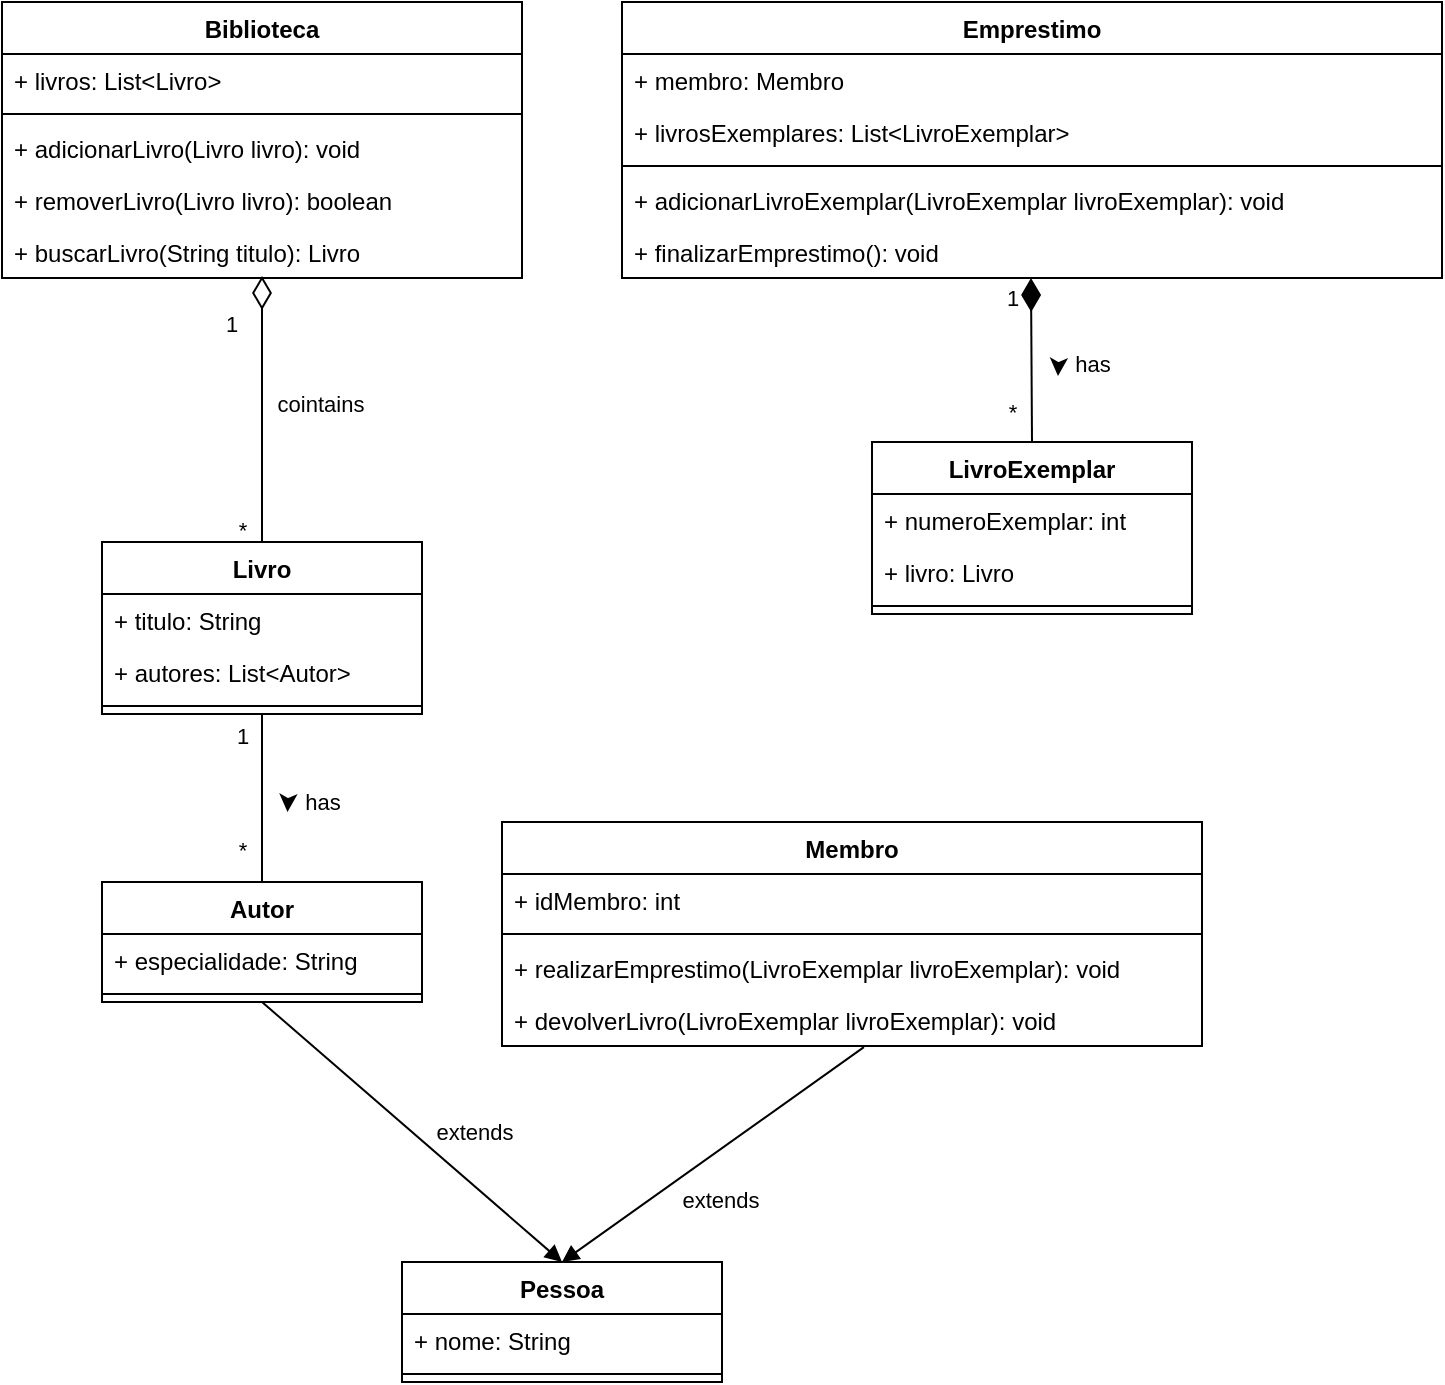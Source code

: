 <mxfile version="28.0.6">
  <diagram name="Página-1" id="kVUQI517vuP4fEj3X7kJ">
    <mxGraphModel dx="1668" dy="946" grid="1" gridSize="10" guides="1" tooltips="1" connect="1" arrows="1" fold="1" page="1" pageScale="1" pageWidth="827" pageHeight="1169" math="0" shadow="0">
      <root>
        <mxCell id="0" />
        <mxCell id="1" parent="0" />
        <mxCell id="fMsfALdBA6ke_qQs5L6Y-1" value="Biblioteca" style="swimlane;fontStyle=1;align=center;verticalAlign=top;childLayout=stackLayout;horizontal=1;startSize=26;horizontalStack=0;resizeParent=1;resizeParentMax=0;resizeLast=0;collapsible=1;marginBottom=0;whiteSpace=wrap;html=1;" vertex="1" parent="1">
          <mxGeometry x="40" y="40" width="260" height="138" as="geometry" />
        </mxCell>
        <mxCell id="fMsfALdBA6ke_qQs5L6Y-2" value="+ livros: List&amp;lt;Livro&amp;gt;" style="text;strokeColor=none;fillColor=none;align=left;verticalAlign=top;spacingLeft=4;spacingRight=4;overflow=hidden;rotatable=0;points=[[0,0.5],[1,0.5]];portConstraint=eastwest;whiteSpace=wrap;html=1;" vertex="1" parent="fMsfALdBA6ke_qQs5L6Y-1">
          <mxGeometry y="26" width="260" height="26" as="geometry" />
        </mxCell>
        <mxCell id="fMsfALdBA6ke_qQs5L6Y-3" value="" style="line;strokeWidth=1;fillColor=none;align=left;verticalAlign=middle;spacingTop=-1;spacingLeft=3;spacingRight=3;rotatable=0;labelPosition=right;points=[];portConstraint=eastwest;strokeColor=inherit;" vertex="1" parent="fMsfALdBA6ke_qQs5L6Y-1">
          <mxGeometry y="52" width="260" height="8" as="geometry" />
        </mxCell>
        <mxCell id="fMsfALdBA6ke_qQs5L6Y-4" value="+ adicionarLivro(Livro livro): void" style="text;strokeColor=none;fillColor=none;align=left;verticalAlign=top;spacingLeft=4;spacingRight=4;overflow=hidden;rotatable=0;points=[[0,0.5],[1,0.5]];portConstraint=eastwest;whiteSpace=wrap;html=1;" vertex="1" parent="fMsfALdBA6ke_qQs5L6Y-1">
          <mxGeometry y="60" width="260" height="26" as="geometry" />
        </mxCell>
        <mxCell id="fMsfALdBA6ke_qQs5L6Y-5" value="+ removerLivro(Livro livro): boolean" style="text;strokeColor=none;fillColor=none;align=left;verticalAlign=top;spacingLeft=4;spacingRight=4;overflow=hidden;rotatable=0;points=[[0,0.5],[1,0.5]];portConstraint=eastwest;whiteSpace=wrap;html=1;" vertex="1" parent="fMsfALdBA6ke_qQs5L6Y-1">
          <mxGeometry y="86" width="260" height="26" as="geometry" />
        </mxCell>
        <mxCell id="fMsfALdBA6ke_qQs5L6Y-6" value="+ buscarLivro(String titulo): Livro" style="text;strokeColor=none;fillColor=none;align=left;verticalAlign=top;spacingLeft=4;spacingRight=4;overflow=hidden;rotatable=0;points=[[0,0.5],[1,0.5]];portConstraint=eastwest;whiteSpace=wrap;html=1;" vertex="1" parent="fMsfALdBA6ke_qQs5L6Y-1">
          <mxGeometry y="112" width="260" height="26" as="geometry" />
        </mxCell>
        <mxCell id="fMsfALdBA6ke_qQs5L6Y-7" value="1" style="endArrow=none;html=1;endSize=12;startArrow=diamondThin;startSize=14;startFill=0;edgeStyle=orthogonalEdgeStyle;align=left;verticalAlign=bottom;rounded=0;exitX=0.5;exitY=0.962;exitDx=0;exitDy=0;exitPerimeter=0;endFill=0;" edge="1" parent="1" source="fMsfALdBA6ke_qQs5L6Y-6">
          <mxGeometry x="-0.506" y="-20" relative="1" as="geometry">
            <mxPoint x="180" y="290" as="sourcePoint" />
            <mxPoint x="170" y="310" as="targetPoint" />
            <mxPoint as="offset" />
          </mxGeometry>
        </mxCell>
        <mxCell id="fMsfALdBA6ke_qQs5L6Y-8" value="cointains" style="edgeLabel;html=1;align=center;verticalAlign=middle;resizable=0;points=[];" vertex="1" connectable="0" parent="fMsfALdBA6ke_qQs5L6Y-7">
          <mxGeometry x="0.812" y="1" relative="1" as="geometry">
            <mxPoint x="28" y="-57" as="offset" />
          </mxGeometry>
        </mxCell>
        <mxCell id="fMsfALdBA6ke_qQs5L6Y-27" value="*&lt;div&gt;&lt;br&gt;&lt;/div&gt;" style="edgeLabel;html=1;align=center;verticalAlign=middle;resizable=0;points=[];" vertex="1" connectable="0" parent="fMsfALdBA6ke_qQs5L6Y-7">
          <mxGeometry x="0.693" y="-2" relative="1" as="geometry">
            <mxPoint x="-8" y="21" as="offset" />
          </mxGeometry>
        </mxCell>
        <mxCell id="fMsfALdBA6ke_qQs5L6Y-9" value="Livro" style="swimlane;fontStyle=1;align=center;verticalAlign=top;childLayout=stackLayout;horizontal=1;startSize=26;horizontalStack=0;resizeParent=1;resizeParentMax=0;resizeLast=0;collapsible=1;marginBottom=0;whiteSpace=wrap;html=1;" vertex="1" parent="1">
          <mxGeometry x="90" y="310" width="160" height="86" as="geometry" />
        </mxCell>
        <mxCell id="fMsfALdBA6ke_qQs5L6Y-10" value="+ titulo: String" style="text;strokeColor=none;fillColor=none;align=left;verticalAlign=top;spacingLeft=4;spacingRight=4;overflow=hidden;rotatable=0;points=[[0,0.5],[1,0.5]];portConstraint=eastwest;whiteSpace=wrap;html=1;" vertex="1" parent="fMsfALdBA6ke_qQs5L6Y-9">
          <mxGeometry y="26" width="160" height="26" as="geometry" />
        </mxCell>
        <mxCell id="fMsfALdBA6ke_qQs5L6Y-13" value="+ autores: List&amp;lt;Autor&amp;gt;" style="text;strokeColor=none;fillColor=none;align=left;verticalAlign=top;spacingLeft=4;spacingRight=4;overflow=hidden;rotatable=0;points=[[0,0.5],[1,0.5]];portConstraint=eastwest;whiteSpace=wrap;html=1;" vertex="1" parent="fMsfALdBA6ke_qQs5L6Y-9">
          <mxGeometry y="52" width="160" height="26" as="geometry" />
        </mxCell>
        <mxCell id="fMsfALdBA6ke_qQs5L6Y-11" value="" style="line;strokeWidth=1;fillColor=none;align=left;verticalAlign=middle;spacingTop=-1;spacingLeft=3;spacingRight=3;rotatable=0;labelPosition=right;points=[];portConstraint=eastwest;strokeColor=inherit;" vertex="1" parent="fMsfALdBA6ke_qQs5L6Y-9">
          <mxGeometry y="78" width="160" height="8" as="geometry" />
        </mxCell>
        <mxCell id="fMsfALdBA6ke_qQs5L6Y-30" style="edgeStyle=orthogonalEdgeStyle;rounded=0;orthogonalLoop=1;jettySize=auto;html=1;" edge="1" parent="1">
          <mxGeometry relative="1" as="geometry">
            <mxPoint x="183" y="460" as="targetPoint" />
            <mxPoint x="183" y="460" as="sourcePoint" />
          </mxGeometry>
        </mxCell>
        <mxCell id="fMsfALdBA6ke_qQs5L6Y-18" value="" style="endArrow=none;html=1;rounded=0;align=center;verticalAlign=bottom;labelBackgroundColor=none;exitX=0.5;exitY=1;exitDx=0;exitDy=0;entryX=0.5;entryY=0;entryDx=0;entryDy=0;" edge="1" parent="1" source="fMsfALdBA6ke_qQs5L6Y-9" target="fMsfALdBA6ke_qQs5L6Y-23">
          <mxGeometry relative="1" as="geometry">
            <mxPoint x="120" y="652" as="sourcePoint" />
            <mxPoint x="170" y="650" as="targetPoint" />
          </mxGeometry>
        </mxCell>
        <mxCell id="fMsfALdBA6ke_qQs5L6Y-20" value="1" style="edgeLabel;html=1;align=center;verticalAlign=middle;resizable=0;points=[];" vertex="1" connectable="0" parent="fMsfALdBA6ke_qQs5L6Y-18">
          <mxGeometry x="-0.326" y="-1" relative="1" as="geometry">
            <mxPoint x="-9" y="-18" as="offset" />
          </mxGeometry>
        </mxCell>
        <mxCell id="fMsfALdBA6ke_qQs5L6Y-21" value="has" style="edgeLabel;html=1;align=center;verticalAlign=middle;resizable=0;points=[];" vertex="1" connectable="0" parent="fMsfALdBA6ke_qQs5L6Y-18">
          <mxGeometry x="-0.25" y="3" relative="1" as="geometry">
            <mxPoint x="27" y="12" as="offset" />
          </mxGeometry>
        </mxCell>
        <mxCell id="fMsfALdBA6ke_qQs5L6Y-31" value="*" style="edgeLabel;html=1;align=center;verticalAlign=middle;resizable=0;points=[];" vertex="1" connectable="0" parent="fMsfALdBA6ke_qQs5L6Y-18">
          <mxGeometry x="0.619" y="-1" relative="1" as="geometry">
            <mxPoint x="-9" as="offset" />
          </mxGeometry>
        </mxCell>
        <mxCell id="fMsfALdBA6ke_qQs5L6Y-22" style="edgeStyle=orthogonalEdgeStyle;rounded=0;orthogonalLoop=1;jettySize=auto;html=1;entryX=1;entryY=0.5;entryDx=0;entryDy=0;" edge="1" parent="1">
          <mxGeometry relative="1" as="geometry">
            <mxPoint x="183" y="440" as="sourcePoint" />
            <mxPoint x="182.755" y="445.005" as="targetPoint" />
          </mxGeometry>
        </mxCell>
        <mxCell id="fMsfALdBA6ke_qQs5L6Y-23" value="Autor" style="swimlane;fontStyle=1;align=center;verticalAlign=top;childLayout=stackLayout;horizontal=1;startSize=26;horizontalStack=0;resizeParent=1;resizeParentMax=0;resizeLast=0;collapsible=1;marginBottom=0;whiteSpace=wrap;html=1;" vertex="1" parent="1">
          <mxGeometry x="90" y="480" width="160" height="60" as="geometry" />
        </mxCell>
        <mxCell id="fMsfALdBA6ke_qQs5L6Y-24" value="+ especialidade: String" style="text;strokeColor=none;fillColor=none;align=left;verticalAlign=top;spacingLeft=4;spacingRight=4;overflow=hidden;rotatable=0;points=[[0,0.5],[1,0.5]];portConstraint=eastwest;whiteSpace=wrap;html=1;" vertex="1" parent="fMsfALdBA6ke_qQs5L6Y-23">
          <mxGeometry y="26" width="160" height="26" as="geometry" />
        </mxCell>
        <mxCell id="fMsfALdBA6ke_qQs5L6Y-25" value="" style="line;strokeWidth=1;fillColor=none;align=left;verticalAlign=middle;spacingTop=-1;spacingLeft=3;spacingRight=3;rotatable=0;labelPosition=right;points=[];portConstraint=eastwest;strokeColor=inherit;" vertex="1" parent="fMsfALdBA6ke_qQs5L6Y-23">
          <mxGeometry y="52" width="160" height="8" as="geometry" />
        </mxCell>
        <mxCell id="fMsfALdBA6ke_qQs5L6Y-32" value="extends" style="html=1;verticalAlign=bottom;endArrow=block;curved=0;rounded=0;exitX=0.5;exitY=1;exitDx=0;exitDy=0;entryX=0.5;entryY=0;entryDx=0;entryDy=0;" edge="1" parent="1" source="fMsfALdBA6ke_qQs5L6Y-23" target="fMsfALdBA6ke_qQs5L6Y-33">
          <mxGeometry x="0.294" y="13" width="80" relative="1" as="geometry">
            <mxPoint x="170" y="545" as="sourcePoint" />
            <mxPoint x="280" y="645" as="targetPoint" />
            <mxPoint as="offset" />
          </mxGeometry>
        </mxCell>
        <mxCell id="fMsfALdBA6ke_qQs5L6Y-33" value="Pessoa" style="swimlane;fontStyle=1;align=center;verticalAlign=top;childLayout=stackLayout;horizontal=1;startSize=26;horizontalStack=0;resizeParent=1;resizeParentMax=0;resizeLast=0;collapsible=1;marginBottom=0;whiteSpace=wrap;html=1;" vertex="1" parent="1">
          <mxGeometry x="240" y="670" width="160" height="60" as="geometry" />
        </mxCell>
        <mxCell id="fMsfALdBA6ke_qQs5L6Y-34" value="+ nome: String" style="text;strokeColor=none;fillColor=none;align=left;verticalAlign=top;spacingLeft=4;spacingRight=4;overflow=hidden;rotatable=0;points=[[0,0.5],[1,0.5]];portConstraint=eastwest;whiteSpace=wrap;html=1;" vertex="1" parent="fMsfALdBA6ke_qQs5L6Y-33">
          <mxGeometry y="26" width="160" height="26" as="geometry" />
        </mxCell>
        <mxCell id="fMsfALdBA6ke_qQs5L6Y-35" value="" style="line;strokeWidth=1;fillColor=none;align=left;verticalAlign=middle;spacingTop=-1;spacingLeft=3;spacingRight=3;rotatable=0;labelPosition=right;points=[];portConstraint=eastwest;strokeColor=inherit;" vertex="1" parent="fMsfALdBA6ke_qQs5L6Y-33">
          <mxGeometry y="52" width="160" height="8" as="geometry" />
        </mxCell>
        <mxCell id="fMsfALdBA6ke_qQs5L6Y-37" value="Emprestimo" style="swimlane;fontStyle=1;align=center;verticalAlign=top;childLayout=stackLayout;horizontal=1;startSize=26;horizontalStack=0;resizeParent=1;resizeParentMax=0;resizeLast=0;collapsible=1;marginBottom=0;whiteSpace=wrap;html=1;" vertex="1" parent="1">
          <mxGeometry x="350" y="40" width="410" height="138" as="geometry" />
        </mxCell>
        <mxCell id="fMsfALdBA6ke_qQs5L6Y-38" value="+ membro: Membro" style="text;strokeColor=none;fillColor=none;align=left;verticalAlign=top;spacingLeft=4;spacingRight=4;overflow=hidden;rotatable=0;points=[[0,0.5],[1,0.5]];portConstraint=eastwest;whiteSpace=wrap;html=1;" vertex="1" parent="fMsfALdBA6ke_qQs5L6Y-37">
          <mxGeometry y="26" width="410" height="26" as="geometry" />
        </mxCell>
        <mxCell id="fMsfALdBA6ke_qQs5L6Y-42" value="+ livrosExemplares: List&amp;lt;LivroExemplar&amp;gt;" style="text;strokeColor=none;fillColor=none;align=left;verticalAlign=top;spacingLeft=4;spacingRight=4;overflow=hidden;rotatable=0;points=[[0,0.5],[1,0.5]];portConstraint=eastwest;whiteSpace=wrap;html=1;" vertex="1" parent="fMsfALdBA6ke_qQs5L6Y-37">
          <mxGeometry y="52" width="410" height="26" as="geometry" />
        </mxCell>
        <mxCell id="fMsfALdBA6ke_qQs5L6Y-39" value="" style="line;strokeWidth=1;fillColor=none;align=left;verticalAlign=middle;spacingTop=-1;spacingLeft=3;spacingRight=3;rotatable=0;labelPosition=right;points=[];portConstraint=eastwest;strokeColor=inherit;" vertex="1" parent="fMsfALdBA6ke_qQs5L6Y-37">
          <mxGeometry y="78" width="410" height="8" as="geometry" />
        </mxCell>
        <mxCell id="fMsfALdBA6ke_qQs5L6Y-40" value="+ adicionarLivroExemplar(LivroExemplar livroExemplar): void" style="text;strokeColor=none;fillColor=none;align=left;verticalAlign=top;spacingLeft=4;spacingRight=4;overflow=hidden;rotatable=0;points=[[0,0.5],[1,0.5]];portConstraint=eastwest;whiteSpace=wrap;html=1;" vertex="1" parent="fMsfALdBA6ke_qQs5L6Y-37">
          <mxGeometry y="86" width="410" height="26" as="geometry" />
        </mxCell>
        <mxCell id="fMsfALdBA6ke_qQs5L6Y-41" value="+ finalizarEmprestimo(): void" style="text;strokeColor=none;fillColor=none;align=left;verticalAlign=top;spacingLeft=4;spacingRight=4;overflow=hidden;rotatable=0;points=[[0,0.5],[1,0.5]];portConstraint=eastwest;whiteSpace=wrap;html=1;" vertex="1" parent="fMsfALdBA6ke_qQs5L6Y-37">
          <mxGeometry y="112" width="410" height="26" as="geometry" />
        </mxCell>
        <mxCell id="fMsfALdBA6ke_qQs5L6Y-43" value="LivroExemplar" style="swimlane;fontStyle=1;align=center;verticalAlign=top;childLayout=stackLayout;horizontal=1;startSize=26;horizontalStack=0;resizeParent=1;resizeParentMax=0;resizeLast=0;collapsible=1;marginBottom=0;whiteSpace=wrap;html=1;" vertex="1" parent="1">
          <mxGeometry x="475" y="260" width="160" height="86" as="geometry">
            <mxRectangle x="475" y="260" width="120" height="30" as="alternateBounds" />
          </mxGeometry>
        </mxCell>
        <mxCell id="fMsfALdBA6ke_qQs5L6Y-44" value="+ numeroExemplar: int" style="text;strokeColor=none;fillColor=none;align=left;verticalAlign=top;spacingLeft=4;spacingRight=4;overflow=hidden;rotatable=0;points=[[0,0.5],[1,0.5]];portConstraint=eastwest;whiteSpace=wrap;html=1;" vertex="1" parent="fMsfALdBA6ke_qQs5L6Y-43">
          <mxGeometry y="26" width="160" height="26" as="geometry" />
        </mxCell>
        <mxCell id="fMsfALdBA6ke_qQs5L6Y-45" value="+ livro: Livro" style="text;strokeColor=none;fillColor=none;align=left;verticalAlign=top;spacingLeft=4;spacingRight=4;overflow=hidden;rotatable=0;points=[[0,0.5],[1,0.5]];portConstraint=eastwest;whiteSpace=wrap;html=1;" vertex="1" parent="fMsfALdBA6ke_qQs5L6Y-43">
          <mxGeometry y="52" width="160" height="26" as="geometry" />
        </mxCell>
        <mxCell id="fMsfALdBA6ke_qQs5L6Y-46" value="" style="line;strokeWidth=1;fillColor=none;align=left;verticalAlign=middle;spacingTop=-1;spacingLeft=3;spacingRight=3;rotatable=0;labelPosition=right;points=[];portConstraint=eastwest;strokeColor=inherit;" vertex="1" parent="fMsfALdBA6ke_qQs5L6Y-43">
          <mxGeometry y="78" width="160" height="8" as="geometry" />
        </mxCell>
        <mxCell id="fMsfALdBA6ke_qQs5L6Y-50" value="" style="endArrow=none;html=1;rounded=0;align=center;verticalAlign=bottom;labelBackgroundColor=none;exitX=0.5;exitY=1;exitDx=0;exitDy=0;entryX=0.5;entryY=0;entryDx=0;entryDy=0;endFill=0;startArrow=diamondThin;startFill=1;startSize=14;endSize=12;" edge="1" parent="1" target="fMsfALdBA6ke_qQs5L6Y-43">
          <mxGeometry relative="1" as="geometry">
            <mxPoint x="554.5" y="178" as="sourcePoint" />
            <mxPoint x="554.5" y="262" as="targetPoint" />
          </mxGeometry>
        </mxCell>
        <mxCell id="fMsfALdBA6ke_qQs5L6Y-51" value="1" style="edgeLabel;html=1;align=center;verticalAlign=middle;resizable=0;points=[];" vertex="1" connectable="0" parent="fMsfALdBA6ke_qQs5L6Y-50">
          <mxGeometry x="-0.326" y="-1" relative="1" as="geometry">
            <mxPoint x="-9" y="-18" as="offset" />
          </mxGeometry>
        </mxCell>
        <mxCell id="fMsfALdBA6ke_qQs5L6Y-52" value="has" style="edgeLabel;html=1;align=center;verticalAlign=middle;resizable=0;points=[];" vertex="1" connectable="0" parent="fMsfALdBA6ke_qQs5L6Y-50">
          <mxGeometry x="-0.25" y="3" relative="1" as="geometry">
            <mxPoint x="27" y="12" as="offset" />
          </mxGeometry>
        </mxCell>
        <mxCell id="fMsfALdBA6ke_qQs5L6Y-53" value="*" style="edgeLabel;html=1;align=center;verticalAlign=middle;resizable=0;points=[];" vertex="1" connectable="0" parent="fMsfALdBA6ke_qQs5L6Y-50">
          <mxGeometry x="0.619" y="-1" relative="1" as="geometry">
            <mxPoint x="-9" as="offset" />
          </mxGeometry>
        </mxCell>
        <mxCell id="fMsfALdBA6ke_qQs5L6Y-56" style="edgeStyle=orthogonalEdgeStyle;rounded=0;orthogonalLoop=1;jettySize=auto;html=1;entryX=1;entryY=0.5;entryDx=0;entryDy=0;" edge="1" parent="1">
          <mxGeometry relative="1" as="geometry">
            <mxPoint x="568.245" y="222" as="sourcePoint" />
            <mxPoint x="568" y="227.005" as="targetPoint" />
          </mxGeometry>
        </mxCell>
        <mxCell id="fMsfALdBA6ke_qQs5L6Y-57" value="Membro" style="swimlane;fontStyle=1;align=center;verticalAlign=top;childLayout=stackLayout;horizontal=1;startSize=26;horizontalStack=0;resizeParent=1;resizeParentMax=0;resizeLast=0;collapsible=1;marginBottom=0;whiteSpace=wrap;html=1;" vertex="1" parent="1">
          <mxGeometry x="290" y="450" width="350" height="112" as="geometry" />
        </mxCell>
        <mxCell id="fMsfALdBA6ke_qQs5L6Y-58" value="+ idMembro: int" style="text;strokeColor=none;fillColor=none;align=left;verticalAlign=top;spacingLeft=4;spacingRight=4;overflow=hidden;rotatable=0;points=[[0,0.5],[1,0.5]];portConstraint=eastwest;whiteSpace=wrap;html=1;" vertex="1" parent="fMsfALdBA6ke_qQs5L6Y-57">
          <mxGeometry y="26" width="350" height="26" as="geometry" />
        </mxCell>
        <mxCell id="fMsfALdBA6ke_qQs5L6Y-59" value="" style="line;strokeWidth=1;fillColor=none;align=left;verticalAlign=middle;spacingTop=-1;spacingLeft=3;spacingRight=3;rotatable=0;labelPosition=right;points=[];portConstraint=eastwest;strokeColor=inherit;" vertex="1" parent="fMsfALdBA6ke_qQs5L6Y-57">
          <mxGeometry y="52" width="350" height="8" as="geometry" />
        </mxCell>
        <mxCell id="fMsfALdBA6ke_qQs5L6Y-60" value="+ realizarEmprestimo(LivroExemplar livroExemplar): void" style="text;strokeColor=none;fillColor=none;align=left;verticalAlign=top;spacingLeft=4;spacingRight=4;overflow=hidden;rotatable=0;points=[[0,0.5],[1,0.5]];portConstraint=eastwest;whiteSpace=wrap;html=1;" vertex="1" parent="fMsfALdBA6ke_qQs5L6Y-57">
          <mxGeometry y="60" width="350" height="26" as="geometry" />
        </mxCell>
        <mxCell id="fMsfALdBA6ke_qQs5L6Y-61" value="+ devolverLivro(LivroExemplar livroExemplar): void" style="text;strokeColor=none;fillColor=none;align=left;verticalAlign=top;spacingLeft=4;spacingRight=4;overflow=hidden;rotatable=0;points=[[0,0.5],[1,0.5]];portConstraint=eastwest;whiteSpace=wrap;html=1;" vertex="1" parent="fMsfALdBA6ke_qQs5L6Y-57">
          <mxGeometry y="86" width="350" height="26" as="geometry" />
        </mxCell>
        <mxCell id="fMsfALdBA6ke_qQs5L6Y-62" value="extends" style="html=1;verticalAlign=bottom;endArrow=block;curved=0;rounded=0;exitX=0.517;exitY=1.022;exitDx=0;exitDy=0;exitPerimeter=0;entryX=0.5;entryY=0;entryDx=0;entryDy=0;" edge="1" parent="1" source="fMsfALdBA6ke_qQs5L6Y-61" target="fMsfALdBA6ke_qQs5L6Y-33">
          <mxGeometry x="0.171" y="28" width="80" relative="1" as="geometry">
            <mxPoint x="450" y="680" as="sourcePoint" />
            <mxPoint x="556" y="789" as="targetPoint" />
            <mxPoint as="offset" />
          </mxGeometry>
        </mxCell>
      </root>
    </mxGraphModel>
  </diagram>
</mxfile>
